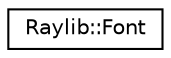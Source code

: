 digraph "Graphical Class Hierarchy"
{
 // LATEX_PDF_SIZE
  edge [fontname="Helvetica",fontsize="10",labelfontname="Helvetica",labelfontsize="10"];
  node [fontname="Helvetica",fontsize="10",shape=record];
  rankdir="LR";
  Node0 [label="Raylib::Font",height=0.2,width=0.4,color="black", fillcolor="white", style="filled",URL="$class_raylib_1_1_font.html",tooltip=" "];
}
